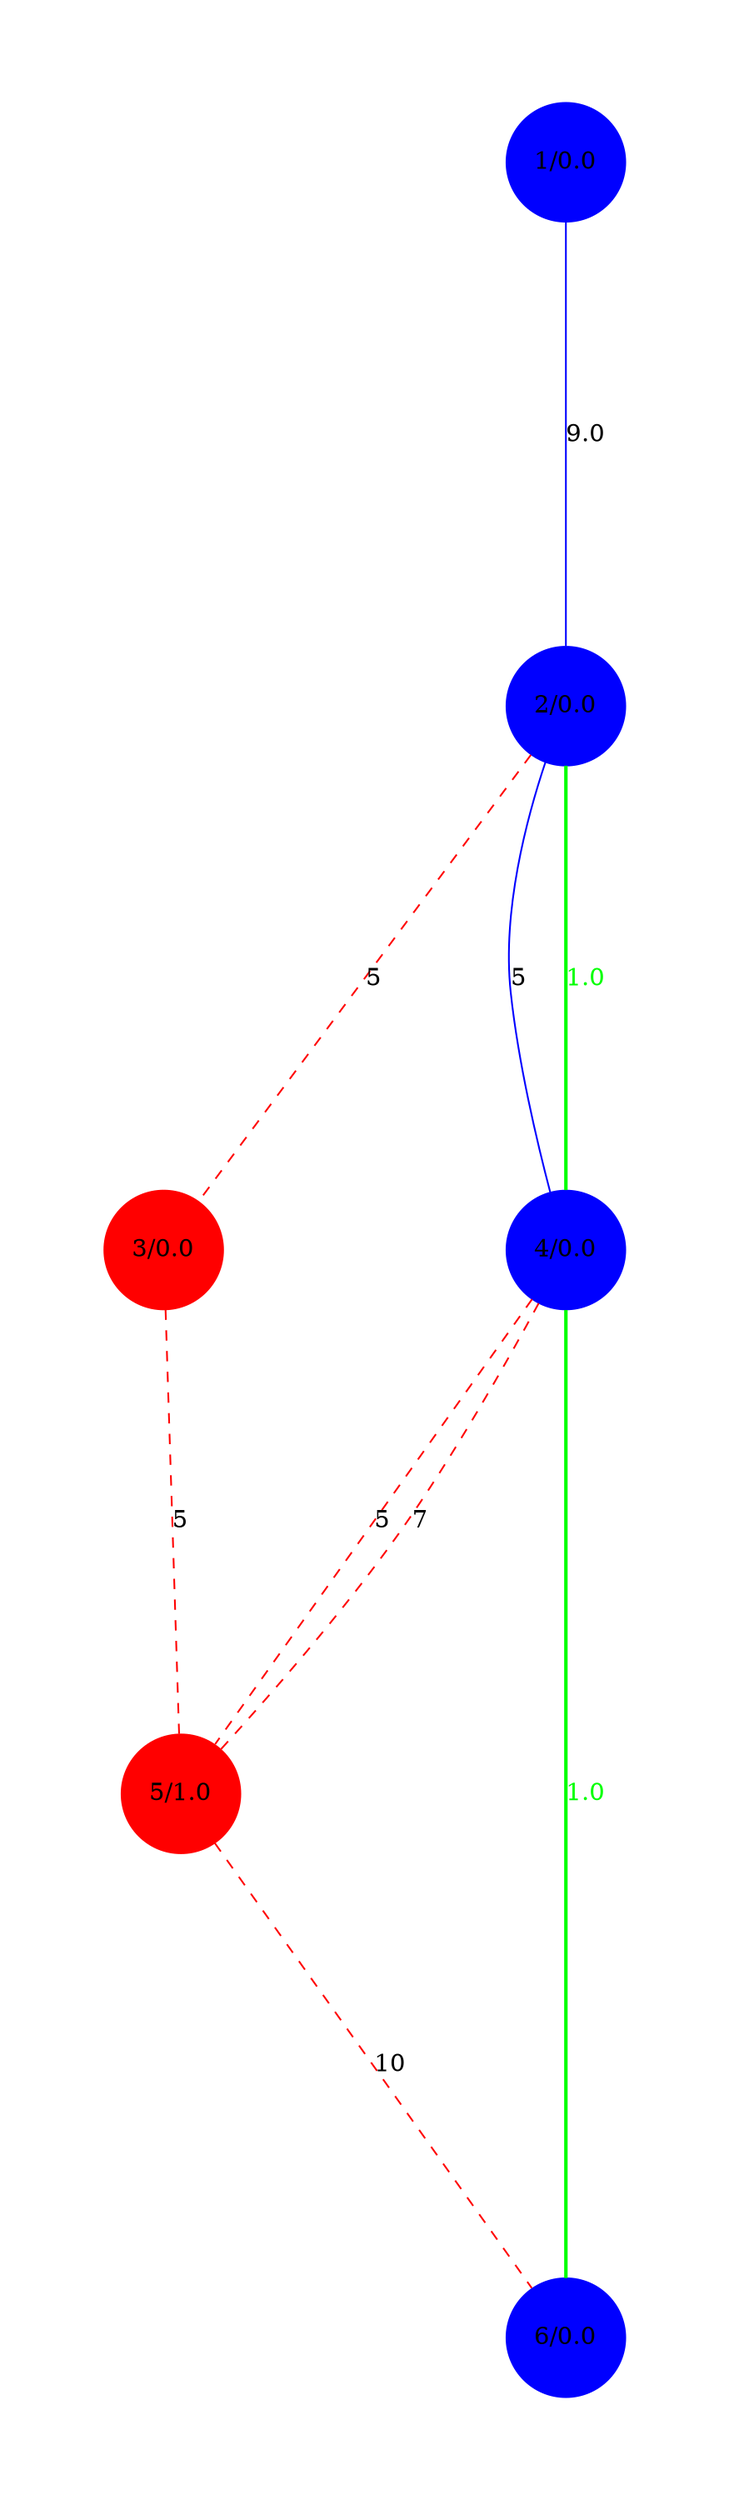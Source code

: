graph G {
ratio=expand;
overlap=false;
size="20,20!";
1 [status=repaired, style=filled, weight=0, color=blue, Country="United States", pos="-74,40!", Longitude="-74.00597", label="1/0.0", betweeness="0.0", shape=circle, Latitude="40.71427", type=normal, id=1];
2 [status=repaired, style=filled, weight=0, color=blue, Country="United States", pos="-87,41!", Longitude="-87.65005", label="2/0.0", betweeness="0.0", shape=circle, Latitude="41.85003", type=normal, id=2];
3 [status=destroyed, style=filled, weight=0, color=red, Country="United States", id=3, pos="-77,38!", Longitude="-77.03637", label="3/0.0", shape=circle, Internal=1, Latitude="38.89511", type=normal, betweeness="0.0"];
4 [status=repaired, style=filled, weight=0, color=blue, Country="United States", id=4, pos="-122,47!", Longitude="-122.33207", label="4/0.0", shape=circle, Internal=1, Latitude="47.60621", type=green, betweeness="0.0"];
5 [status=destroyed, style=filled, weight=0, color=red, Country="United States", id=5, pos="-122,37!", Longitude="-122.03635", label="5/1.0", shape=circle, Internal=1, Latitude="37.36883", type=normal, betweeness="1.0"];
6 [status=repaired, style=filled, weight=0, color=blue, Country="United States", id=6, pos="-118,34!", Longitude="-118.24368", label="6/0.0", shape=circle, Internal=1, Latitude="34.05223", type=green, betweeness="0.0"];
1 -- 2  [LinkType="OC-192", status=repaired, style=solid, capacity="9.0", weight="0.01", color=blue, labelfont=blue, LinkNote=c, label="9.0", LinkLabel="OC-192c", key=0, type=normal];
2 -- 3  [LinkType="OC-192", status=destroyed, style=dashed, capacity=5, weight="0.02", color=red, labelfont=red, LinkNote=c, label=5, LinkLabel="OC-192c", key=0, type=normal];
2 -- 4  [LinkType="OC-192", status=repaired, style=solid, capacity=5, weight="0.02", color=blue, labelfont=blue, LinkNote=c, label=5, LinkLabel="OC-192c", key=0, type=normal];
2 -- 4  [style=bold, color=green, label="1.0", key=1, demand="1.0", fontcolor=green, type=green];
3 -- 5  [LinkType="OC-192", status=destroyed, style=dashed, capacity=5, weight="0.02", color=red, labelfont=red, LinkNote=c, label=5, LinkLabel="OC-192c", key=0, type=normal];
4 -- 5  [LinkType="OC-192", status=destroyed, style=dashed, capacity=5, weight="0.02", color=red, labelfont=red, LinkNote=c, label=5, LinkLabel="OC-192c", key=0, type=normal];
4 -- 5  [LinkType="OC-192", status=destroyed, style=dashed, capacity=7, weight="0.0142857142857", color=red, labelfont=red, LinkNote=c, label=7, LinkLabel="OC-192c", key=1, type=normal];
4 -- 6  [style=bold, color=green, label="1.0", key=0, demand="1.0", fontcolor=green, type=green];
5 -- 6  [LinkType="OC-192", status=destroyed, style=dashed, capacity=10, weight="0.01", color=red, labelfont=red, LinkNote=c, label=10, LinkLabel="OC-192c", key=0, type=normal];
}
